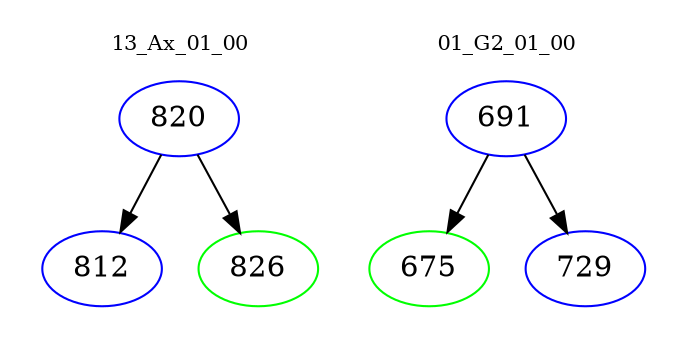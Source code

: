 digraph{
subgraph cluster_0 {
color = white
label = "13_Ax_01_00";
fontsize=10;
T0_820 [label="820", color="blue"]
T0_820 -> T0_812 [color="black"]
T0_812 [label="812", color="blue"]
T0_820 -> T0_826 [color="black"]
T0_826 [label="826", color="green"]
}
subgraph cluster_1 {
color = white
label = "01_G2_01_00";
fontsize=10;
T1_691 [label="691", color="blue"]
T1_691 -> T1_675 [color="black"]
T1_675 [label="675", color="green"]
T1_691 -> T1_729 [color="black"]
T1_729 [label="729", color="blue"]
}
}
